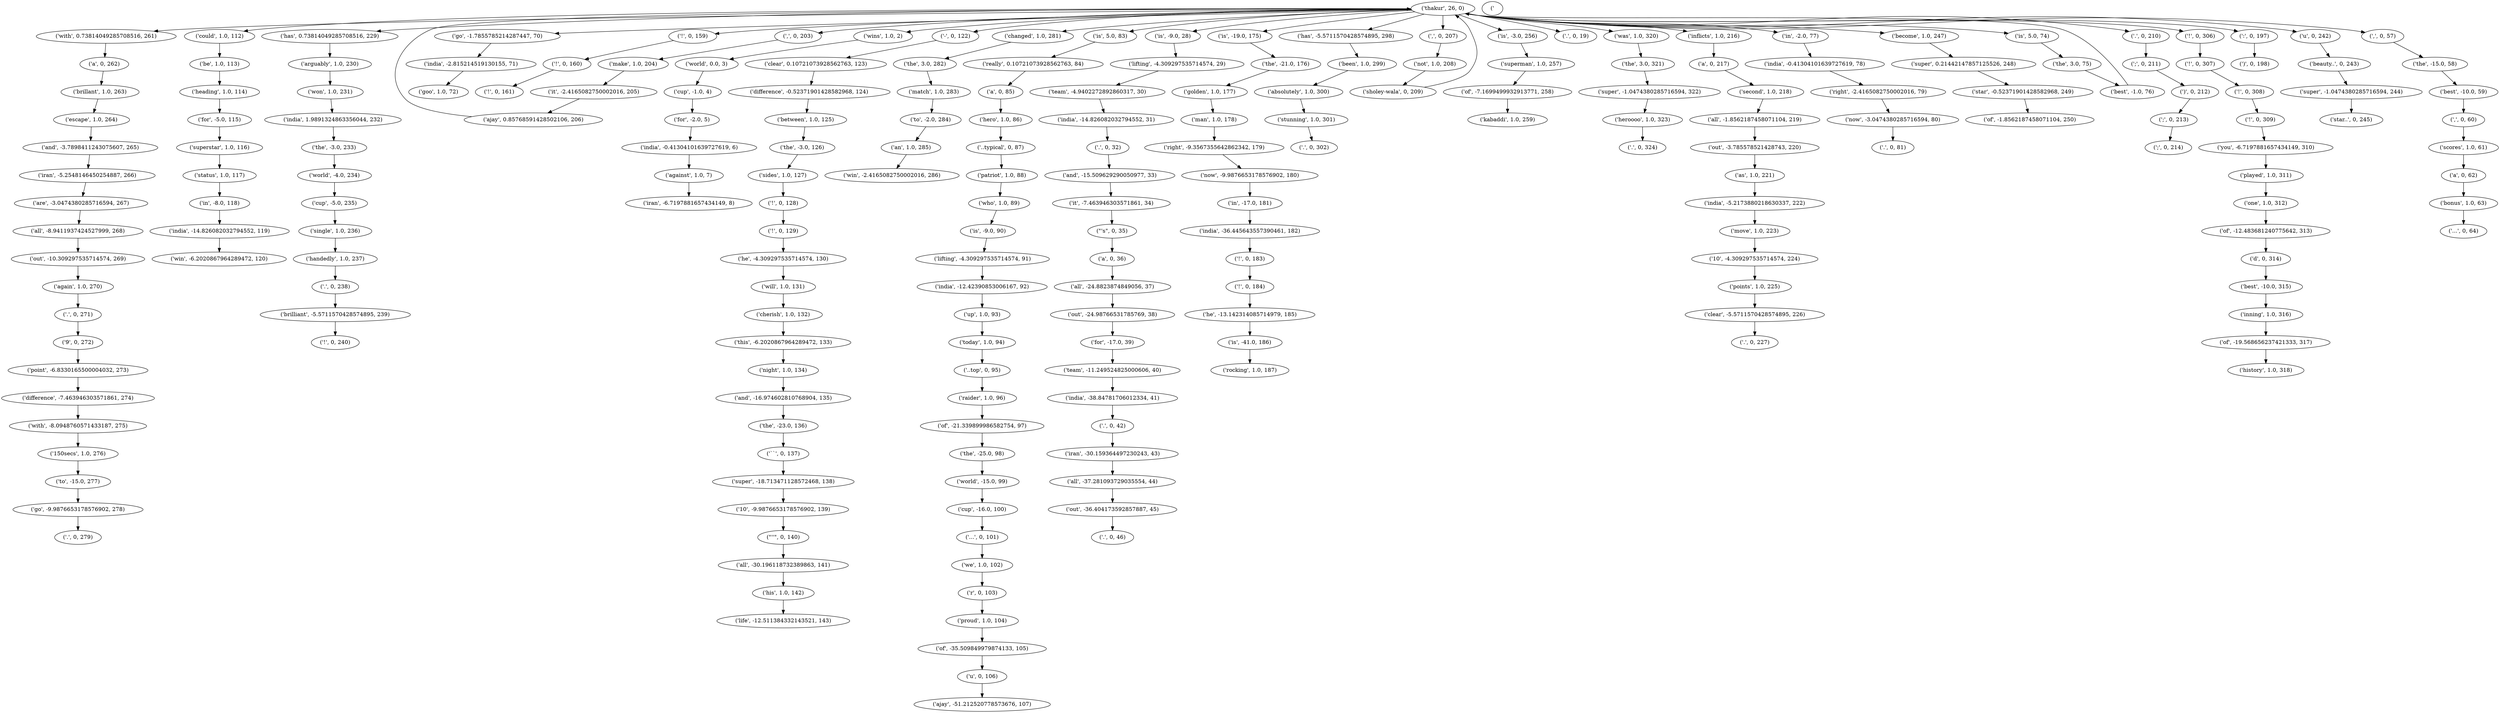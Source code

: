 strict digraph "" {
"('india', -14.826082032794552, 119)";
"('with', 0.73814049285708516, 261)";
"('bonus', 1.0, 63)";
"('the', -21.0, 176)";
"('...', 0, 64)";
"('cup', -1.0, 4)";
"('...', 0, 101)";
"('cherish', 1.0, 132)";
"('cup', -5.0, 235)";
"('ajay', 0.85768591428502106, 206)";
"(';', 0, 213)";
"('out', -10.309297535714574, 269)";
"('iran', -6.7197881657434149, 8)";
"('now', -3.0474380285716594, 80)";
"('proud', 1.0, 104)";
"('of', -35.509849979874133, 105)";
"('.', 0, 302)";
"('difference', -7.463946303571861, 274)";
"('could', 1.0, 112)";
"('thakur', 26, 0)";
"('match', 1.0, 283)";
"('has', 0.73814049285708516, 229)";
"(\"'s\", 0, 35)";
"('go', -1.7855785214287447, 70)";
"('hero', 1.0, 86)";
"('and', -3.7898411243075607, 265)";
"('against', 1.0, 7)";
"('cup', -16.0, 100)";
"('!', 0, 184)";
"('this', -6.2020867964289472, 133)";
"('!', 0, 240)";
"('for', -5.0, 115)";
"('the', -15.0, 58)";
"('the', -25.0, 98)";
"(';', 0, 211)";
"(')', 0, 198)";
"('the', -3.0, 126)";
"('india', -5.2173880218630337, 222)";
"('kabaddi', 1.0, 259)";
"('out', -3.785578521428743, 220)";
"('the', 3.0, 75)";
"('clear', -5.5711570428574895, 226)";
"('we', 1.0, 102)";
"('a', 0, 85)";
"('the', -23.0, 136)";
"('point', -6.8330165500004032, 273)";
"('.', 0, 279)";
"('a', 0, 62)";
"('patriot', 1.0, 88)";
"('it', -2.4165082750002016, 205)";
"('inning', 1.0, 316)";
"('iran', -5.2548146450254887, 266)";
"('world', -4.0, 234)";
"('!', 0, 159)";
"('super', 0.21442147857125526, 248)";
"(\"''\", 0, 140)";
"('difference', -0.52371901428582968, 124)";
"('.', 0, 238)";
"('an', 1.0, 285)";
"('win', -6.2020867964289472, 120)";
"('all', -24.8823874849056, 37)";
"('!', 0, 161)";
"('brillant', 1.0, 263)";
"('.', 0, 324)";
"('his', 1.0, 142)";
"('second', 1.0, 218)";
"('golden', 1.0, 177)";
"('9', 0, 272)";
"('!', 0, 308)";
"('and', -15.509629290050977, 33)";
"('.', 0, 271)";
"('``', 0, 137)";
"(',', 0, 207)";
"('..typical', 0, 87)";
"('!', 0, 128)";
"('is', -41.0, 186)";
"('he', -4.309297535714574, 130)";
"('a', 0, 217)";
"('arguably', 1.0, 230)";
"('of', -1.8562187458071104, 250)";
"('in', -17.0, 181)";
"('";
"('sides', 1.0, 127)";
"('wins', 1.0, 2)";
"(',', 0, 203)";
"(')', 0, 212)";
"('-', 0, 122)";
"('india', 1.9891324863356044, 232)";
"('right', -9.3567355642862342, 179)";
"(',', 0, 60)";
"('ajay', -51.212520778573676, 107)";
"('escape', 1.0, 264)";
"('india', -2.815214519130155, 71)";
"('he', -13.142314085714979, 185)";
"('night', 1.0, 134)";
"('super', -18.713471128572468, 138)";
"('india', -36.445643557390461, 182)";
"('is', -9.0, 90)";
"('as', 1.0, 221)";
"('really', 0.10721073928562763, 84)";
"('to', -15.0, 277)";
"('handedly', 1.0, 237)";
"('sholey-wala', 0, 209)";
"('with', -8.0948760571433187, 275)";
"('.', 0, 32)";
"('out', -36.404173592857887, 45)";
"('won', 1.0, 231)";
"('clear', 0.10721073928562763, 123)";
"('a', 0, 262)";
"('team', -11.249524825000606, 40)";
"('changed', 1.0, 281)";
"('.', 0, 46)";
"('for', -17.0, 39)";
"('today', 1.0, 94)";
"('superstar', 1.0, 116)";
"('d', 0, 314)";
"('of', -19.568656237421333, 317)";
"('india', -12.42390853006167, 92)";
"('go', -9.9876653178576902, 278)";
"('india', -0.41304101639727619, 6)";
"('be', 1.0, 113)";
"('brilliant', -5.5711570428574895, 239)";
"('is', 5.0, 83)";
"('india', -0.41304101639727619, 78)";
"('super', -1.0474380285716594, 244)";
"('is', -9.0, 28)";
"('a', 0, 36)";
"('is', 5.0, 74)";
"('is', -19.0, 175)";
"('to', -2.0, 284)";
"('team', -4.9402272892860317, 30)";
"('absolutely', 1.0, 300)";
"('the', 3.0, 321)";
"('has', -5.5711570428574895, 298)";
"('stunning', 1.0, 301)";
"('and', -16.974602810768904, 135)";
"('.', 0, 42)";
"('.', 0, 227)";
"('heading', 1.0, 114)";
"('.', 0, 81)";
"('now', -9.9876653178576902, 180)";
"('150secs', 1.0, 276)";
"('in', -8.0, 118)";
"('history', 1.0, 318)";
"('not', 1.0, 208)";
"('..top', 0, 95)";
"('world', -15.0, 99)";
"('star', -0.52371901428582968, 249)";
"('you', -6.7197881657434149, 310)";
"('of', -7.1699499932913771, 258)";
"('single', 1.0, 236)";
"('!', 0, 183)";
"('make', 1.0, 204)";
"('best', -10.0, 59)";
"('all', -1.8562187458071104, 219)";
"('iran', -30.159364497230243, 43)";
"('again', 1.0, 270)";
"('is', -3.0, 256)";
"('world', 0.0, 3)";
"('man', 1.0, 178)";
"('the', 3.0, 282)";
"('the', -3.0, 233)";
"('all', -30.196118732389863, 141)";
"('been', 1.0, 299)";
"('best', -1.0, 76)";
"('of', -21.339899986582754, 97)";
"('between', 1.0, 125)";
"('all', -37.281093729035554, 44)";
"('.', 0, 19)";
"('points', 1.0, 225)";
"('move', 1.0, 223)";
"('!', 0, 307)";
"('heroooo', 1.0, 323)";
"('scores', 1.0, 61)";
"('beauty..', 0, 243)";
"('!', 0, 160)";
"('will', 1.0, 131)";
"('!', 0, 309)";
"('of', -12.483681240775642, 313)";
"('10', -4.309297535714574, 224)";
"('u', 0, 106)";
"('status', 1.0, 117)";
"('superman', 1.0, 257)";
"('played', 1.0, 311)";
"('r', 0, 103)";
"('was', 1.0, 320)";
"('super', -1.0474380285716594, 322)";
"('!', 0, 129)";
"('lifting', -4.309297535714574, 29)";
"('for', -2.0, 5)";
"('it', -7.463946303571861, 34)";
"('inflicts', 1.0, 216)";
"('lifting', -4.309297535714574, 91)";
"('india', -38.84781706012334, 41)";
"('10', -9.9876653178576902, 139)";
"('in', -2.0, 77)";
"('best', -10.0, 315)";
"('india', -14.826082032794552, 31)";
"(';', 0, 214)";
"('life', -12.511384332143521, 143)";
"('are', -3.0474380285716594, 267)";
"('become', 1.0, 247)";
"('goo', 1.0, 72)";
"('.', 0, 210)";
"('right', -2.4165082750002016, 79)";
"('one', 1.0, 312)";
"('!', 0, 306)";
"('up', 1.0, 93)";
"('raider', 1.0, 96)";
"('all', -8.9411937424527999, 268)";
"('out', -24.98766531785769, 38)";
"('rocking', 1.0, 187)";
"('win', -2.4165082750002016, 286)";
"('u', 0, 242)";
"(',', 0, 57)";
"('star..', 0, 245)";
"('who', 1.0, 89)";
"('india', -14.826082032794552, 119)" -> "('win', -6.2020867964289472, 120)";
"('with', 0.73814049285708516, 261)" -> "('a', 0, 262)";
"('bonus', 1.0, 63)" -> "('...', 0, 64)";
"('the', -21.0, 176)" -> "('golden', 1.0, 177)";
"('cup', -1.0, 4)" -> "('for', -2.0, 5)";
"('...', 0, 101)" -> "('we', 1.0, 102)";
"('cherish', 1.0, 132)" -> "('this', -6.2020867964289472, 133)";
"('cup', -5.0, 235)" -> "('single', 1.0, 236)";
"('ajay', 0.85768591428502106, 206)" -> "('thakur', 26, 0)";
"(';', 0, 213)" -> "(';', 0, 214)";
"('out', -10.309297535714574, 269)" -> "('again', 1.0, 270)";
"('now', -3.0474380285716594, 80)" -> "('.', 0, 81)";
"('proud', 1.0, 104)" -> "('of', -35.509849979874133, 105)";
"('of', -35.509849979874133, 105)" -> "('u', 0, 106)";
"('difference', -7.463946303571861, 274)" -> "('with', -8.0948760571433187, 275)";
"('could', 1.0, 112)" -> "('be', 1.0, 113)";
"('thakur', 26, 0)" -> "('is', -3.0, 256)";
"('thakur', 26, 0)" -> "('go', -1.7855785214287447, 70)";
"('thakur', 26, 0)" -> "('has', -5.5711570428574895, 298)";
"('thakur', 26, 0)" -> "('inflicts', 1.0, 216)";
"('thakur', 26, 0)" -> "(',', 0, 207)";
"('thakur', 26, 0)" -> "('in', -2.0, 77)";
"('thakur', 26, 0)" -> "(':', 0, 197)";
"('thakur', 26, 0)" -> "('with', 0.73814049285708516, 261)";
"('thakur', 26, 0)" -> "('wins', 1.0, 2)";
"('thakur', 26, 0)" -> "('.', 0, 19)";
"('thakur', 26, 0)" -> "('become', 1.0, 247)";
"('thakur', 26, 0)" -> "(',', 0, 203)";
"('thakur', 26, 0)" -> "('is', 5.0, 74)";
"('thakur', 26, 0)" -> "('-', 0, 122)";
"('thakur', 26, 0)" -> "('.', 0, 210)";
"('thakur', 26, 0)" -> "('!', 0, 306)";
"('thakur', 26, 0)" -> "(',', 0, 57)";
"('thakur', 26, 0)" -> "('changed', 1.0, 281)";
"('thakur', 26, 0)" -> "('is', 5.0, 83)";
"('thakur', 26, 0)" -> "('could', 1.0, 112)";
"('thakur', 26, 0)" -> "('was', 1.0, 320)";
"('thakur', 26, 0)" -> "('is', -9.0, 28)";
"('thakur', 26, 0)" -> "('!', 0, 159)";
"('thakur', 26, 0)" -> "('u', 0, 242)";
"('thakur', 26, 0)" -> "('is', -19.0, 175)";
"('thakur', 26, 0)" -> "('has', 0.73814049285708516, 229)";
"('match', 1.0, 283)" -> "('to', -2.0, 284)";
"('has', 0.73814049285708516, 229)" -> "('arguably', 1.0, 230)";
"(\"'s\", 0, 35)" -> "('a', 0, 36)";
"('go', -1.7855785214287447, 70)" -> "('india', -2.815214519130155, 71)";
"('hero', 1.0, 86)" -> "('..typical', 0, 87)";
"('and', -3.7898411243075607, 265)" -> "('iran', -5.2548146450254887, 266)";
"('against', 1.0, 7)" -> "('iran', -6.7197881657434149, 8)";
"('cup', -16.0, 100)" -> "('...', 0, 101)";
"('!', 0, 184)" -> "('he', -13.142314085714979, 185)";
"('this', -6.2020867964289472, 133)" -> "('night', 1.0, 134)";
"('for', -5.0, 115)" -> "('superstar', 1.0, 116)";
"('the', -15.0, 58)" -> "('best', -10.0, 59)";
"('the', -25.0, 98)" -> "('world', -15.0, 99)";
"(';', 0, 211)" -> "(')', 0, 212)";
"('the', -3.0, 126)" -> "('sides', 1.0, 127)";
"('india', -5.2173880218630337, 222)" -> "('move', 1.0, 223)";
"('out', -3.785578521428743, 220)" -> "('as', 1.0, 221)";
"('the', 3.0, 75)" -> "('best', -1.0, 76)";
"('clear', -5.5711570428574895, 226)" -> "('.', 0, 227)";
"('we', 1.0, 102)" -> "('r', 0, 103)";
"('a', 0, 85)" -> "('hero', 1.0, 86)";
"('the', -23.0, 136)" -> "('``', 0, 137)";
"('point', -6.8330165500004032, 273)" -> "('difference', -7.463946303571861, 274)";
"('a', 0, 62)" -> "('bonus', 1.0, 63)";
"('patriot', 1.0, 88)" -> "('who', 1.0, 89)";
"('it', -2.4165082750002016, 205)" -> "('ajay', 0.85768591428502106, 206)";
"('inning', 1.0, 316)" -> "('of', -19.568656237421333, 317)";
"('iran', -5.2548146450254887, 266)" -> "('are', -3.0474380285716594, 267)";
"('world', -4.0, 234)" -> "('cup', -5.0, 235)";
"('!', 0, 159)" -> "('!', 0, 160)";
"('super', 0.21442147857125526, 248)" -> "('star', -0.52371901428582968, 249)";
"(\"''\", 0, 140)" -> "('all', -30.196118732389863, 141)";
"('difference', -0.52371901428582968, 124)" -> "('between', 1.0, 125)";
"('.', 0, 238)" -> "('brilliant', -5.5711570428574895, 239)";
"('an', 1.0, 285)" -> "('win', -2.4165082750002016, 286)";
"('all', -24.8823874849056, 37)" -> "('out', -24.98766531785769, 38)";
"('brillant', 1.0, 263)" -> "('escape', 1.0, 264)";
"('his', 1.0, 142)" -> "('life', -12.511384332143521, 143)";
"('second', 1.0, 218)" -> "('all', -1.8562187458071104, 219)";
"('golden', 1.0, 177)" -> "('man', 1.0, 178)";
"('9', 0, 272)" -> "('point', -6.8330165500004032, 273)";
"('!', 0, 308)" -> "('!', 0, 309)";
"('and', -15.509629290050977, 33)" -> "('it', -7.463946303571861, 34)";
"('.', 0, 271)" -> "('9', 0, 272)";
"('``', 0, 137)" -> "('super', -18.713471128572468, 138)";
"(',', 0, 207)" -> "('not', 1.0, 208)";
"('..typical', 0, 87)" -> "('patriot', 1.0, 88)";
"('!', 0, 128)" -> "('!', 0, 129)";
"('is', -41.0, 186)" -> "('rocking', 1.0, 187)";
"('he', -4.309297535714574, 130)" -> "('will', 1.0, 131)";
"('a', 0, 217)" -> "('second', 1.0, 218)";
"('arguably', 1.0, 230)" -> "('won', 1.0, 231)";
"('in', -17.0, 181)" -> "('india', -36.445643557390461, 182)";
"(':', 0, 197)" -> "(')', 0, 198)";
"('sides', 1.0, 127)" -> "('!', 0, 128)";
"('wins', 1.0, 2)" -> "('world', 0.0, 3)";
"(',', 0, 203)" -> "('make', 1.0, 204)";
"(')', 0, 212)" -> "(';', 0, 213)";
"('-', 0, 122)" -> "('clear', 0.10721073928562763, 123)";
"('india', 1.9891324863356044, 232)" -> "('the', -3.0, 233)";
"('right', -9.3567355642862342, 179)" -> "('now', -9.9876653178576902, 180)";
"(',', 0, 60)" -> "('scores', 1.0, 61)";
"('escape', 1.0, 264)" -> "('and', -3.7898411243075607, 265)";
"('india', -2.815214519130155, 71)" -> "('goo', 1.0, 72)";
"('he', -13.142314085714979, 185)" -> "('is', -41.0, 186)";
"('night', 1.0, 134)" -> "('and', -16.974602810768904, 135)";
"('super', -18.713471128572468, 138)" -> "('10', -9.9876653178576902, 139)";
"('india', -36.445643557390461, 182)" -> "('!', 0, 183)";
"('is', -9.0, 90)" -> "('lifting', -4.309297535714574, 91)";
"('as', 1.0, 221)" -> "('india', -5.2173880218630337, 222)";
"('really', 0.10721073928562763, 84)" -> "('a', 0, 85)";
"('to', -15.0, 277)" -> "('go', -9.9876653178576902, 278)";
"('handedly', 1.0, 237)" -> "('.', 0, 238)";
"('sholey-wala', 0, 209)" -> "('thakur', 26, 0)";
"('with', -8.0948760571433187, 275)" -> "('150secs', 1.0, 276)";
"('.', 0, 32)" -> "('and', -15.509629290050977, 33)";
"('out', -36.404173592857887, 45)" -> "('.', 0, 46)";
"('won', 1.0, 231)" -> "('india', 1.9891324863356044, 232)";
"('clear', 0.10721073928562763, 123)" -> "('difference', -0.52371901428582968, 124)";
"('a', 0, 262)" -> "('brillant', 1.0, 263)";
"('team', -11.249524825000606, 40)" -> "('india', -38.84781706012334, 41)";
"('changed', 1.0, 281)" -> "('the', 3.0, 282)";
"('for', -17.0, 39)" -> "('team', -11.249524825000606, 40)";
"('today', 1.0, 94)" -> "('..top', 0, 95)";
"('superstar', 1.0, 116)" -> "('status', 1.0, 117)";
"('d', 0, 314)" -> "('best', -10.0, 315)";
"('of', -19.568656237421333, 317)" -> "('history', 1.0, 318)";
"('india', -12.42390853006167, 92)" -> "('up', 1.0, 93)";
"('go', -9.9876653178576902, 278)" -> "('.', 0, 279)";
"('india', -0.41304101639727619, 6)" -> "('against', 1.0, 7)";
"('be', 1.0, 113)" -> "('heading', 1.0, 114)";
"('brilliant', -5.5711570428574895, 239)" -> "('!', 0, 240)";
"('is', 5.0, 83)" -> "('really', 0.10721073928562763, 84)";
"('india', -0.41304101639727619, 78)" -> "('right', -2.4165082750002016, 79)";
"('super', -1.0474380285716594, 244)" -> "('star..', 0, 245)";
"('is', -9.0, 28)" -> "('lifting', -4.309297535714574, 29)";
"('a', 0, 36)" -> "('all', -24.8823874849056, 37)";
"('is', 5.0, 74)" -> "('the', 3.0, 75)";
"('is', -19.0, 175)" -> "('the', -21.0, 176)";
"('to', -2.0, 284)" -> "('an', 1.0, 285)";
"('team', -4.9402272892860317, 30)" -> "('india', -14.826082032794552, 31)";
"('absolutely', 1.0, 300)" -> "('stunning', 1.0, 301)";
"('the', 3.0, 321)" -> "('super', -1.0474380285716594, 322)";
"('has', -5.5711570428574895, 298)" -> "('been', 1.0, 299)";
"('stunning', 1.0, 301)" -> "('.', 0, 302)";
"('and', -16.974602810768904, 135)" -> "('the', -23.0, 136)";
"('.', 0, 42)" -> "('iran', -30.159364497230243, 43)";
"('heading', 1.0, 114)" -> "('for', -5.0, 115)";
"('now', -9.9876653178576902, 180)" -> "('in', -17.0, 181)";
"('150secs', 1.0, 276)" -> "('to', -15.0, 277)";
"('in', -8.0, 118)" -> "('india', -14.826082032794552, 119)";
"('not', 1.0, 208)" -> "('sholey-wala', 0, 209)";
"('..top', 0, 95)" -> "('raider', 1.0, 96)";
"('world', -15.0, 99)" -> "('cup', -16.0, 100)";
"('star', -0.52371901428582968, 249)" -> "('of', -1.8562187458071104, 250)";
"('you', -6.7197881657434149, 310)" -> "('played', 1.0, 311)";
"('of', -7.1699499932913771, 258)" -> "('kabaddi', 1.0, 259)";
"('single', 1.0, 236)" -> "('handedly', 1.0, 237)";
"('!', 0, 183)" -> "('!', 0, 184)";
"('make', 1.0, 204)" -> "('it', -2.4165082750002016, 205)";
"('best', -10.0, 59)" -> "(',', 0, 60)";
"('all', -1.8562187458071104, 219)" -> "('out', -3.785578521428743, 220)";
"('iran', -30.159364497230243, 43)" -> "('all', -37.281093729035554, 44)";
"('again', 1.0, 270)" -> "('.', 0, 271)";
"('is', -3.0, 256)" -> "('superman', 1.0, 257)";
"('world', 0.0, 3)" -> "('cup', -1.0, 4)";
"('man', 1.0, 178)" -> "('right', -9.3567355642862342, 179)";
"('the', 3.0, 282)" -> "('match', 1.0, 283)";
"('the', -3.0, 233)" -> "('world', -4.0, 234)";
"('all', -30.196118732389863, 141)" -> "('his', 1.0, 142)";
"('been', 1.0, 299)" -> "('absolutely', 1.0, 300)";
"('best', -1.0, 76)" -> "('thakur', 26, 0)";
"('of', -21.339899986582754, 97)" -> "('the', -25.0, 98)";
"('between', 1.0, 125)" -> "('the', -3.0, 126)";
"('all', -37.281093729035554, 44)" -> "('out', -36.404173592857887, 45)";
"('points', 1.0, 225)" -> "('clear', -5.5711570428574895, 226)";
"('move', 1.0, 223)" -> "('10', -4.309297535714574, 224)";
"('!', 0, 307)" -> "('!', 0, 308)";
"('heroooo', 1.0, 323)" -> "('.', 0, 324)";
"('scores', 1.0, 61)" -> "('a', 0, 62)";
"('beauty..', 0, 243)" -> "('super', -1.0474380285716594, 244)";
"('!', 0, 160)" -> "('!', 0, 161)";
"('will', 1.0, 131)" -> "('cherish', 1.0, 132)";
"('!', 0, 309)" -> "('you', -6.7197881657434149, 310)";
"('of', -12.483681240775642, 313)" -> "('d', 0, 314)";
"('10', -4.309297535714574, 224)" -> "('points', 1.0, 225)";
"('u', 0, 106)" -> "('ajay', -51.212520778573676, 107)";
"('status', 1.0, 117)" -> "('in', -8.0, 118)";
"('superman', 1.0, 257)" -> "('of', -7.1699499932913771, 258)";
"('played', 1.0, 311)" -> "('one', 1.0, 312)";
"('r', 0, 103)" -> "('proud', 1.0, 104)";
"('was', 1.0, 320)" -> "('the', 3.0, 321)";
"('super', -1.0474380285716594, 322)" -> "('heroooo', 1.0, 323)";
"('!', 0, 129)" -> "('he', -4.309297535714574, 130)";
"('lifting', -4.309297535714574, 29)" -> "('team', -4.9402272892860317, 30)";
"('for', -2.0, 5)" -> "('india', -0.41304101639727619, 6)";
"('it', -7.463946303571861, 34)" -> "(\"'s\", 0, 35)";
"('inflicts', 1.0, 216)" -> "('a', 0, 217)";
"('lifting', -4.309297535714574, 91)" -> "('india', -12.42390853006167, 92)";
"('india', -38.84781706012334, 41)" -> "('.', 0, 42)";
"('10', -9.9876653178576902, 139)" -> "(\"''\", 0, 140)";
"('in', -2.0, 77)" -> "('india', -0.41304101639727619, 78)";
"('best', -10.0, 315)" -> "('inning', 1.0, 316)";
"('india', -14.826082032794552, 31)" -> "('.', 0, 32)";
"('are', -3.0474380285716594, 267)" -> "('all', -8.9411937424527999, 268)";
"('become', 1.0, 247)" -> "('super', 0.21442147857125526, 248)";
"('.', 0, 210)" -> "(';', 0, 211)";
"('right', -2.4165082750002016, 79)" -> "('now', -3.0474380285716594, 80)";
"('one', 1.0, 312)" -> "('of', -12.483681240775642, 313)";
"('!', 0, 306)" -> "('!', 0, 307)";
"('up', 1.0, 93)" -> "('today', 1.0, 94)";
"('raider', 1.0, 96)" -> "('of', -21.339899986582754, 97)";
"('all', -8.9411937424527999, 268)" -> "('out', -10.309297535714574, 269)";
"('out', -24.98766531785769, 38)" -> "('for', -17.0, 39)";
"('u', 0, 242)" -> "('beauty..', 0, 243)";
"(',', 0, 57)" -> "('the', -15.0, 58)";
"('who', 1.0, 89)" -> "('is', -9.0, 90)";
}
